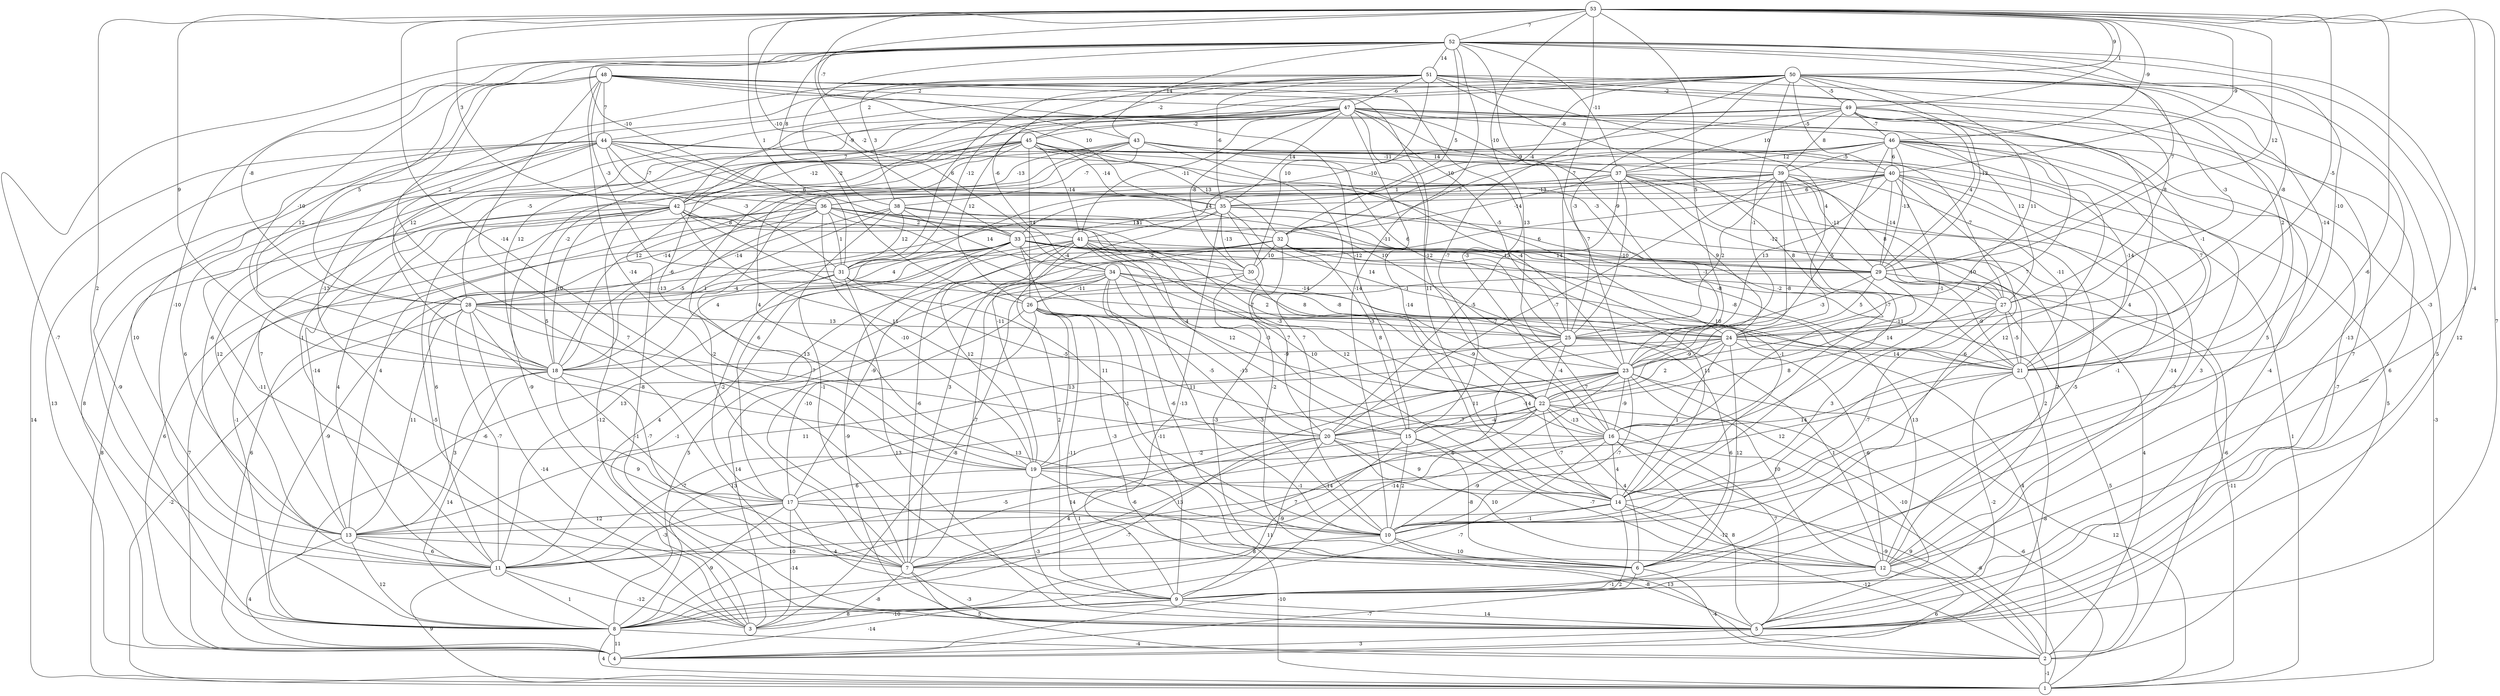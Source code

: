 graph { 
	 fontname="Helvetica,Arial,sans-serif" 
	 node [shape = circle]; 
	 53 -- 5 [label = "7"];
	 53 -- 10 [label = "-6"];
	 53 -- 11 [label = "2"];
	 53 -- 12 [label = "-4"];
	 53 -- 16 [label = "13"];
	 53 -- 18 [label = "9"];
	 53 -- 19 [label = "-14"];
	 53 -- 23 [label = "5"];
	 53 -- 24 [label = "-5"];
	 53 -- 25 [label = "-7"];
	 53 -- 29 [label = "12"];
	 53 -- 31 [label = "1"];
	 53 -- 33 [label = "-10"];
	 53 -- 34 [label = "-2"];
	 53 -- 40 [label = "-9"];
	 53 -- 42 [label = "3"];
	 53 -- 43 [label = "-7"];
	 53 -- 46 [label = "-9"];
	 53 -- 49 [label = "1"];
	 53 -- 50 [label = "9"];
	 53 -- 52 [label = "7"];
	 52 -- 5 [label = "12"];
	 52 -- 8 [label = "-7"];
	 52 -- 10 [label = "-14"];
	 52 -- 11 [label = "-10"];
	 52 -- 12 [label = "-3"];
	 52 -- 18 [label = "-10"];
	 52 -- 21 [label = "-10"];
	 52 -- 23 [label = "-9"];
	 52 -- 24 [label = "-8"];
	 52 -- 26 [label = "-2"];
	 52 -- 28 [label = "-8"];
	 52 -- 29 [label = "7"];
	 52 -- 32 [label = "5"];
	 52 -- 36 [label = "-10"];
	 52 -- 37 [label = "-11"];
	 52 -- 38 [label = "8"];
	 52 -- 43 [label = "14"];
	 52 -- 51 [label = "14"];
	 51 -- 5 [label = "7"];
	 51 -- 16 [label = "8"];
	 51 -- 17 [label = "-13"];
	 51 -- 24 [label = "4"];
	 51 -- 27 [label = "8"];
	 51 -- 30 [label = "10"];
	 51 -- 31 [label = "6"];
	 51 -- 34 [label = "-6"];
	 51 -- 35 [label = "-6"];
	 51 -- 38 [label = "3"];
	 51 -- 45 [label = "-2"];
	 51 -- 47 [label = "-6"];
	 51 -- 49 [label = "-2"];
	 50 -- 5 [label = "5"];
	 50 -- 9 [label = "-13"];
	 50 -- 15 [label = "-7"];
	 50 -- 18 [label = "12"];
	 50 -- 21 [label = "-14"];
	 50 -- 23 [label = "-1"];
	 50 -- 24 [label = "11"];
	 50 -- 25 [label = "-3"];
	 50 -- 27 [label = "-3"];
	 50 -- 28 [label = "2"];
	 50 -- 29 [label = "-12"];
	 50 -- 31 [label = "-12"];
	 50 -- 32 [label = "-4"];
	 50 -- 40 [label = "-5"];
	 50 -- 42 [label = "-9"];
	 50 -- 44 [label = "2"];
	 50 -- 49 [label = "-5"];
	 49 -- 5 [label = "6"];
	 49 -- 6 [label = "5"];
	 49 -- 11 [label = "1"];
	 49 -- 14 [label = "4"];
	 49 -- 16 [label = "7"];
	 49 -- 18 [label = "-2"];
	 49 -- 29 [label = "4"];
	 49 -- 37 [label = "10"];
	 49 -- 39 [label = "8"];
	 49 -- 41 [label = "-10"];
	 49 -- 46 [label = "-7"];
	 48 -- 7 [label = "5"];
	 48 -- 9 [label = "7"];
	 48 -- 14 [label = "11"];
	 48 -- 15 [label = "-12"];
	 48 -- 16 [label = "-3"];
	 48 -- 18 [label = "12"];
	 48 -- 19 [label = "-14"];
	 48 -- 21 [label = "2"];
	 48 -- 28 [label = "5"];
	 48 -- 31 [label = "-3"];
	 48 -- 35 [label = "10"];
	 48 -- 44 [label = "7"];
	 48 -- 47 [label = "2"];
	 47 -- 5 [label = "-4"];
	 47 -- 14 [label = "-14"];
	 47 -- 18 [label = "12"];
	 47 -- 19 [label = "-13"];
	 47 -- 21 [label = "-1"];
	 47 -- 22 [label = "-12"];
	 47 -- 23 [label = "7"];
	 47 -- 25 [label = "-5"];
	 47 -- 26 [label = "12"];
	 47 -- 27 [label = "12"];
	 47 -- 28 [label = "-5"];
	 47 -- 30 [label = "-8"];
	 47 -- 35 [label = "14"];
	 47 -- 37 [label = "-10"];
	 47 -- 41 [label = "-11"];
	 47 -- 42 [label = "7"];
	 47 -- 45 [label = "-2"];
	 47 -- 46 [label = "-8"];
	 46 -- 1 [label = "-3"];
	 46 -- 5 [label = "-7"];
	 46 -- 9 [label = "3"];
	 46 -- 10 [label = "12"];
	 46 -- 21 [label = "7"];
	 46 -- 23 [label = "-5"];
	 46 -- 29 [label = "-13"];
	 46 -- 32 [label = "7"];
	 46 -- 35 [label = "-10"];
	 46 -- 37 [label = "12"];
	 46 -- 39 [label = "-5"];
	 46 -- 40 [label = "6"];
	 45 -- 2 [label = "5"];
	 45 -- 4 [label = "8"];
	 45 -- 5 [label = "-8"];
	 45 -- 7 [label = "-2"];
	 45 -- 13 [label = "-6"];
	 45 -- 19 [label = "4"];
	 45 -- 23 [label = "-4"];
	 45 -- 26 [label = "14"];
	 45 -- 29 [label = "-3"];
	 45 -- 32 [label = "13"];
	 45 -- 35 [label = "-14"];
	 45 -- 40 [label = "14"];
	 45 -- 41 [label = "-14"];
	 45 -- 42 [label = "-12"];
	 44 -- 1 [label = "14"];
	 44 -- 3 [label = "-11"];
	 44 -- 4 [label = "13"];
	 44 -- 8 [label = "-9"];
	 44 -- 11 [label = "6"];
	 44 -- 13 [label = "10"];
	 44 -- 23 [label = "10"];
	 44 -- 24 [label = "6"];
	 44 -- 31 [label = "-3"];
	 44 -- 33 [label = "6"];
	 44 -- 36 [label = "-7"];
	 44 -- 37 [label = "-11"];
	 43 -- 3 [label = "-9"];
	 43 -- 7 [label = "13"];
	 43 -- 10 [label = "7"];
	 43 -- 18 [label = "12"];
	 43 -- 21 [label = "-14"];
	 43 -- 25 [label = "6"];
	 43 -- 27 [label = "-7"];
	 43 -- 38 [label = "-7"];
	 43 -- 39 [label = "-9"];
	 43 -- 42 [label = "-13"];
	 42 -- 1 [label = "8"];
	 42 -- 3 [label = "-5"];
	 42 -- 5 [label = "-12"];
	 42 -- 10 [label = "11"];
	 42 -- 11 [label = "4"];
	 42 -- 13 [label = "-14"];
	 42 -- 14 [label = "10"];
	 42 -- 18 [label = "10"];
	 42 -- 20 [label = "11"];
	 42 -- 22 [label = "2"];
	 42 -- 41 [label = "8"];
	 41 -- 4 [label = "6"];
	 41 -- 7 [label = "-6"];
	 41 -- 8 [label = "-6"];
	 41 -- 9 [label = "2"];
	 41 -- 10 [label = "11"];
	 41 -- 16 [label = "-3"];
	 41 -- 19 [label = "12"];
	 41 -- 23 [label = "8"];
	 41 -- 25 [label = "-14"];
	 41 -- 29 [label = "14"];
	 40 -- 1 [label = "1"];
	 40 -- 6 [label = "-1"];
	 40 -- 9 [label = "7"];
	 40 -- 10 [label = "-6"];
	 40 -- 13 [label = "7"];
	 40 -- 17 [label = "6"];
	 40 -- 19 [label = "-11"];
	 40 -- 22 [label = "-1"];
	 40 -- 25 [label = "13"];
	 40 -- 29 [label = "-14"];
	 40 -- 35 [label = "6"];
	 39 -- 13 [label = "12"];
	 39 -- 14 [label = "14"];
	 39 -- 16 [label = "-7"];
	 39 -- 20 [label = "-7"];
	 39 -- 21 [label = "-11"];
	 39 -- 22 [label = "-8"];
	 39 -- 25 [label = "2"];
	 39 -- 27 [label = "8"];
	 39 -- 29 [label = "-11"];
	 39 -- 33 [label = "14"];
	 39 -- 36 [label = "-13"];
	 38 -- 7 [label = "-1"];
	 38 -- 14 [label = "-1"];
	 38 -- 18 [label = "1"];
	 38 -- 28 [label = "-14"];
	 38 -- 31 [label = "12"];
	 38 -- 32 [label = "11"];
	 38 -- 34 [label = "14"];
	 37 -- 9 [label = "-5"];
	 37 -- 12 [label = "-14"];
	 37 -- 18 [label = "-6"];
	 37 -- 20 [label = "-5"];
	 37 -- 21 [label = "-10"];
	 37 -- 24 [label = "9"];
	 37 -- 25 [label = "-10"];
	 37 -- 27 [label = "-12"];
	 37 -- 32 [label = "-14"];
	 37 -- 36 [label = "1"];
	 36 -- 4 [label = "6"];
	 36 -- 8 [label = "-1"];
	 36 -- 10 [label = "-5"];
	 36 -- 13 [label = "4"];
	 36 -- 15 [label = "4"];
	 36 -- 18 [label = "-5"];
	 36 -- 19 [label = "-10"];
	 36 -- 21 [label = "-8"];
	 36 -- 28 [label = "-14"];
	 36 -- 29 [label = "-11"];
	 36 -- 31 [label = "1"];
	 36 -- 33 [label = "2"];
	 35 -- 6 [label = "-2"];
	 35 -- 7 [label = "3"];
	 35 -- 9 [label = "-13"];
	 35 -- 11 [label = "6"];
	 35 -- 12 [label = "2"];
	 35 -- 21 [label = "-2"];
	 35 -- 25 [label = "14"];
	 35 -- 30 [label = "-13"];
	 35 -- 33 [label = "13"];
	 34 -- 7 [label = "-7"];
	 34 -- 8 [label = "5"];
	 34 -- 9 [label = "-11"];
	 34 -- 10 [label = "-6"];
	 34 -- 11 [label = "4"];
	 34 -- 16 [label = "12"];
	 34 -- 21 [label = "10"];
	 34 -- 22 [label = "12"];
	 34 -- 24 [label = "-8"];
	 34 -- 26 [label = "-11"];
	 33 -- 2 [label = "4"];
	 33 -- 3 [label = "-1"];
	 33 -- 4 [label = "7"];
	 33 -- 5 [label = "-9"];
	 33 -- 6 [label = "-1"];
	 33 -- 8 [label = "-9"];
	 33 -- 12 [label = "2"];
	 33 -- 18 [label = "4"];
	 33 -- 22 [label = "-3"];
	 33 -- 27 [label = "-1"];
	 33 -- 28 [label = "4"];
	 33 -- 29 [label = "13"];
	 33 -- 30 [label = "-2"];
	 32 -- 2 [label = "-6"];
	 32 -- 11 [label = "13"];
	 32 -- 14 [label = "11"];
	 32 -- 15 [label = "8"];
	 32 -- 17 [label = "-9"];
	 32 -- 20 [label = "7"];
	 32 -- 21 [label = "-8"];
	 32 -- 30 [label = "10"];
	 32 -- 31 [label = "-4"];
	 31 -- 5 [label = "13"];
	 31 -- 12 [label = "13"];
	 31 -- 15 [label = "-5"];
	 31 -- 17 [label = "-2"];
	 31 -- 24 [label = "-7"];
	 31 -- 28 [label = "-4"];
	 30 -- 3 [label = "-8"];
	 30 -- 6 [label = "-3"];
	 30 -- 16 [label = "-9"];
	 29 -- 1 [label = "-11"];
	 29 -- 21 [label = "-9"];
	 29 -- 23 [label = "-11"];
	 29 -- 24 [label = "5"];
	 29 -- 25 [label = "-3"];
	 29 -- 26 [label = "-1"];
	 29 -- 27 [label = "-1"];
	 28 -- 1 [label = "-2"];
	 28 -- 3 [label = "-14"];
	 28 -- 7 [label = "-7"];
	 28 -- 11 [label = "-7"];
	 28 -- 13 [label = "11"];
	 28 -- 20 [label = "7"];
	 28 -- 25 [label = "13"];
	 27 -- 2 [label = "5"];
	 27 -- 10 [label = "-7"];
	 27 -- 14 [label = "3"];
	 27 -- 20 [label = "8"];
	 27 -- 21 [label = "-5"];
	 26 -- 2 [label = "4"];
	 26 -- 3 [label = "14"];
	 26 -- 6 [label = "-3"];
	 26 -- 9 [label = "-11"];
	 26 -- 17 [label = "-10"];
	 26 -- 19 [label = "13"];
	 26 -- 20 [label = "-13"];
	 26 -- 24 [label = "-7"];
	 26 -- 25 [label = "-3"];
	 25 -- 6 [label = "6"];
	 25 -- 7 [label = "6"];
	 25 -- 12 [label = "1"];
	 25 -- 13 [label = "11"];
	 25 -- 22 [label = "-4"];
	 24 -- 6 [label = "12"];
	 24 -- 8 [label = "13"];
	 24 -- 12 [label = "-6"];
	 24 -- 14 [label = "1"];
	 24 -- 18 [label = "-9"];
	 24 -- 21 [label = "14"];
	 24 -- 22 [label = "2"];
	 24 -- 23 [label = "-9"];
	 23 -- 1 [label = "12"];
	 23 -- 5 [label = "-10"];
	 23 -- 8 [label = "14"];
	 23 -- 9 [label = "-14"];
	 23 -- 10 [label = "-7"];
	 23 -- 12 [label = "10"];
	 23 -- 15 [label = "-14"];
	 23 -- 16 [label = "-9"];
	 23 -- 19 [label = "-3"];
	 23 -- 20 [label = "11"];
	 23 -- 22 [label = "7"];
	 22 -- 1 [label = "-6"];
	 22 -- 5 [label = "7"];
	 22 -- 6 [label = "4"];
	 22 -- 7 [label = "14"];
	 22 -- 8 [label = "4"];
	 22 -- 11 [label = "-7"];
	 22 -- 14 [label = "-7"];
	 22 -- 15 [label = "-4"];
	 22 -- 16 [label = "-13"];
	 22 -- 20 [label = "-7"];
	 21 -- 4 [label = "-8"];
	 21 -- 5 [label = "-2"];
	 21 -- 17 [label = "12"];
	 21 -- 19 [label = "14"];
	 20 -- 2 [label = "9"];
	 20 -- 7 [label = "13"];
	 20 -- 8 [label = "-7"];
	 20 -- 9 [label = "-9"];
	 20 -- 12 [label = "10"];
	 20 -- 14 [label = "9"];
	 20 -- 19 [label = "-2"];
	 19 -- 5 [label = "-3"];
	 19 -- 10 [label = "-6"];
	 19 -- 14 [label = "-1"];
	 19 -- 17 [label = "6"];
	 18 -- 7 [label = "9"];
	 18 -- 8 [label = "14"];
	 18 -- 10 [label = "13"];
	 18 -- 13 [label = "3"];
	 18 -- 17 [label = "-1"];
	 17 -- 1 [label = "-10"];
	 17 -- 2 [label = "13"];
	 17 -- 3 [label = "-14"];
	 17 -- 8 [label = "-9"];
	 17 -- 9 [label = "4"];
	 17 -- 11 [label = "-3"];
	 17 -- 13 [label = "12"];
	 16 -- 1 [label = "-6"];
	 16 -- 2 [label = "-9"];
	 16 -- 5 [label = "8"];
	 16 -- 8 [label = "-7"];
	 16 -- 10 [label = "-9"];
	 16 -- 11 [label = "7"];
	 16 -- 14 [label = "4"];
	 15 -- 6 [label = "-8"];
	 15 -- 8 [label = "11"];
	 15 -- 10 [label = "2"];
	 15 -- 11 [label = "-5"];
	 15 -- 12 [label = "-7"];
	 14 -- 2 [label = "-12"];
	 14 -- 4 [label = "2"];
	 14 -- 10 [label = "-1"];
	 14 -- 12 [label = "-12"];
	 14 -- 13 [label = "1"];
	 13 -- 4 [label = "4"];
	 13 -- 8 [label = "12"];
	 13 -- 11 [label = "6"];
	 13 -- 12 [label = "10"];
	 12 -- 4 [label = "6"];
	 12 -- 9 [label = "-1"];
	 11 -- 1 [label = "9"];
	 11 -- 3 [label = "-12"];
	 11 -- 8 [label = "1"];
	 10 -- 5 [label = "-8"];
	 10 -- 6 [label = "10"];
	 10 -- 7 [label = "8"];
	 9 -- 3 [label = "-10"];
	 9 -- 4 [label = "-14"];
	 9 -- 5 [label = "14"];
	 9 -- 8 [label = "8"];
	 8 -- 1 [label = "4"];
	 8 -- 2 [label = "-4"];
	 8 -- 4 [label = "11"];
	 7 -- 2 [label = "5"];
	 7 -- 3 [label = "-8"];
	 7 -- 5 [label = "-3"];
	 6 -- 2 [label = "-4"];
	 6 -- 4 [label = "-7"];
	 5 -- 4 [label = "3"];
	 2 -- 1 [label = "-1"];
	 1;
	 2;
	 3;
	 4;
	 5;
	 6;
	 7;
	 8;
	 9;
	 10;
	 11;
	 12;
	 13;
	 14;
	 15;
	 16;
	 17;
	 18;
	 19;
	 20;
	 21;
	 22;
	 23;
	 24;
	 25;
	 26;
	 27;
	 28;
	 29;
	 30;
	 31;
	 32;
	 33;
	 34;
	 35;
	 36;
	 37;
	 38;
	 39;
	 40;
	 41;
	 42;
	 43;
	 44;
	 45;
	 46;
	 47;
	 48;
	 49;
	 50;
	 51;
	 52;
	 53;
}
